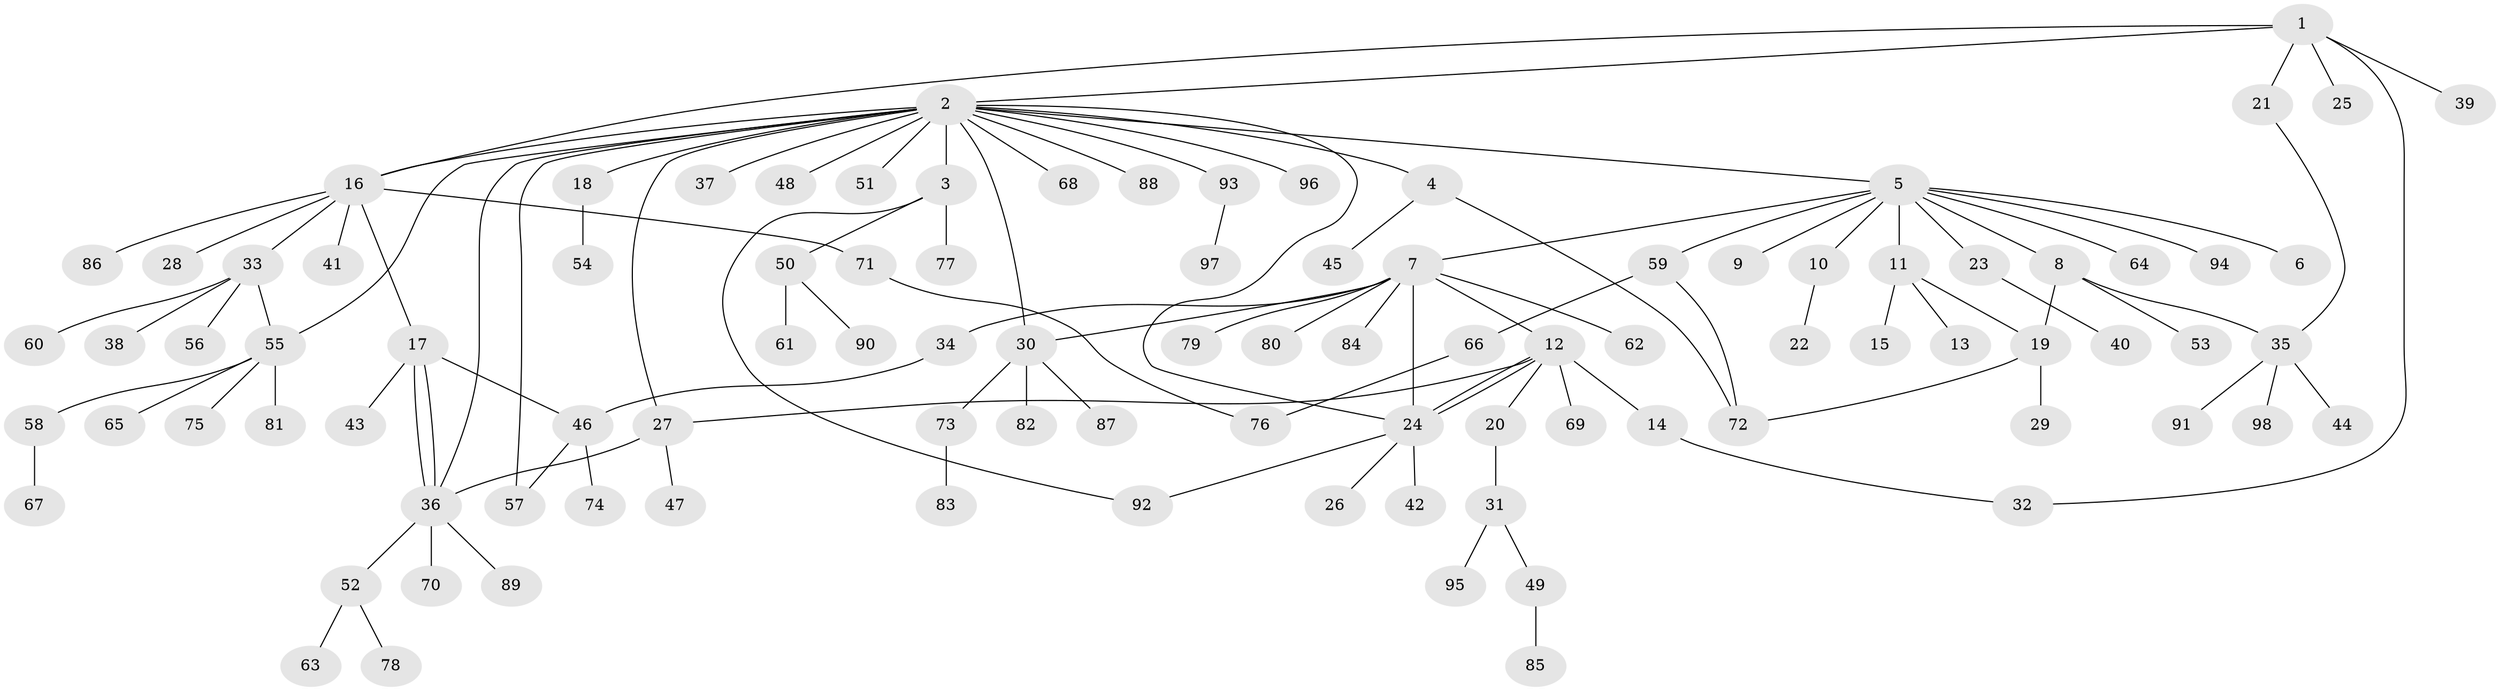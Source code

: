 // coarse degree distribution, {14: 0.029411764705882353, 1: 0.7205882352941176, 2: 0.16176470588235295, 10: 0.014705882352941176, 17: 0.014705882352941176, 12: 0.014705882352941176, 5: 0.014705882352941176, 4: 0.014705882352941176, 3: 0.014705882352941176}
// Generated by graph-tools (version 1.1) at 2025/51/03/04/25 21:51:17]
// undirected, 98 vertices, 116 edges
graph export_dot {
graph [start="1"]
  node [color=gray90,style=filled];
  1;
  2;
  3;
  4;
  5;
  6;
  7;
  8;
  9;
  10;
  11;
  12;
  13;
  14;
  15;
  16;
  17;
  18;
  19;
  20;
  21;
  22;
  23;
  24;
  25;
  26;
  27;
  28;
  29;
  30;
  31;
  32;
  33;
  34;
  35;
  36;
  37;
  38;
  39;
  40;
  41;
  42;
  43;
  44;
  45;
  46;
  47;
  48;
  49;
  50;
  51;
  52;
  53;
  54;
  55;
  56;
  57;
  58;
  59;
  60;
  61;
  62;
  63;
  64;
  65;
  66;
  67;
  68;
  69;
  70;
  71;
  72;
  73;
  74;
  75;
  76;
  77;
  78;
  79;
  80;
  81;
  82;
  83;
  84;
  85;
  86;
  87;
  88;
  89;
  90;
  91;
  92;
  93;
  94;
  95;
  96;
  97;
  98;
  1 -- 2;
  1 -- 16;
  1 -- 21;
  1 -- 25;
  1 -- 32;
  1 -- 39;
  2 -- 3;
  2 -- 4;
  2 -- 5;
  2 -- 16;
  2 -- 18;
  2 -- 24;
  2 -- 27;
  2 -- 30;
  2 -- 36;
  2 -- 37;
  2 -- 48;
  2 -- 51;
  2 -- 55;
  2 -- 57;
  2 -- 68;
  2 -- 88;
  2 -- 93;
  2 -- 96;
  3 -- 50;
  3 -- 77;
  3 -- 92;
  4 -- 45;
  4 -- 72;
  5 -- 6;
  5 -- 7;
  5 -- 8;
  5 -- 9;
  5 -- 10;
  5 -- 11;
  5 -- 23;
  5 -- 59;
  5 -- 64;
  5 -- 94;
  7 -- 12;
  7 -- 24;
  7 -- 30;
  7 -- 34;
  7 -- 62;
  7 -- 79;
  7 -- 80;
  7 -- 84;
  8 -- 19;
  8 -- 35;
  8 -- 53;
  10 -- 22;
  11 -- 13;
  11 -- 15;
  11 -- 19;
  12 -- 14;
  12 -- 20;
  12 -- 24;
  12 -- 24;
  12 -- 27;
  12 -- 69;
  14 -- 32;
  16 -- 17;
  16 -- 28;
  16 -- 33;
  16 -- 41;
  16 -- 71;
  16 -- 86;
  17 -- 36;
  17 -- 36;
  17 -- 43;
  17 -- 46;
  18 -- 54;
  19 -- 29;
  19 -- 72;
  20 -- 31;
  21 -- 35;
  23 -- 40;
  24 -- 26;
  24 -- 42;
  24 -- 92;
  27 -- 36;
  27 -- 47;
  30 -- 73;
  30 -- 82;
  30 -- 87;
  31 -- 49;
  31 -- 95;
  33 -- 38;
  33 -- 55;
  33 -- 56;
  33 -- 60;
  34 -- 46;
  35 -- 44;
  35 -- 91;
  35 -- 98;
  36 -- 52;
  36 -- 70;
  36 -- 89;
  46 -- 57;
  46 -- 74;
  49 -- 85;
  50 -- 61;
  50 -- 90;
  52 -- 63;
  52 -- 78;
  55 -- 58;
  55 -- 65;
  55 -- 75;
  55 -- 81;
  58 -- 67;
  59 -- 66;
  59 -- 72;
  66 -- 76;
  71 -- 76;
  73 -- 83;
  93 -- 97;
}
